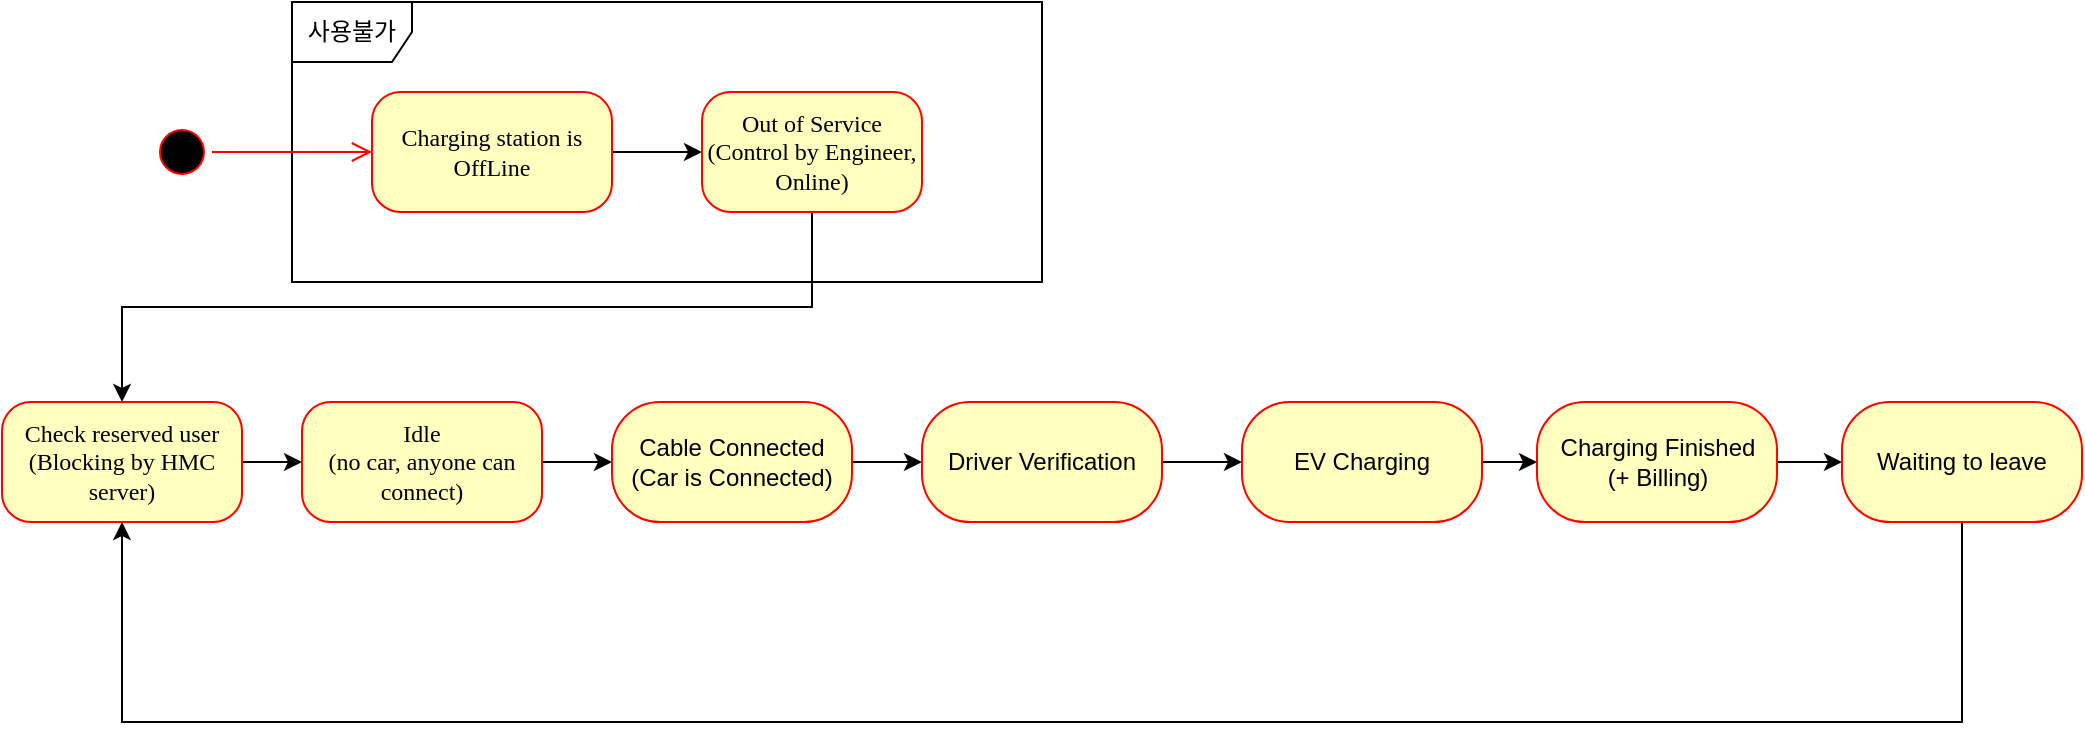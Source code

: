 <mxfile version="11.0.0" type="github"><diagram name="Page-1" id="58cdce13-f638-feb5-8d6f-7d28b1aa9fa0"><mxGraphModel dx="3162" dy="795" grid="1" gridSize="10" guides="1" tooltips="1" connect="1" arrows="1" fold="1" page="1" pageScale="1" pageWidth="1100" pageHeight="850" background="#ffffff" math="0" shadow="0"><root><mxCell id="0"/><mxCell id="1" parent="0"/><mxCell id="2a3bc250acf0617d-8" value="사용불가" style="shape=umlFrame;whiteSpace=wrap;html=1;rounded=1;shadow=0;comic=0;labelBackgroundColor=none;strokeColor=#000000;strokeWidth=1;fillColor=#ffffff;fontFamily=Verdana;fontSize=12;fontColor=#000000;align=center;" parent="1" vertex="1"><mxGeometry x="105" y="90" width="375" height="140" as="geometry"/></mxCell><mxCell id="382b91b5511bd0f7-1" value="" style="ellipse;html=1;shape=startState;fillColor=#000000;strokeColor=#ff0000;rounded=1;shadow=0;comic=0;labelBackgroundColor=none;fontFamily=Verdana;fontSize=12;fontColor=#000000;align=center;direction=south;" parent="1" vertex="1"><mxGeometry x="35" y="150" width="30" height="30" as="geometry"/></mxCell><mxCell id="K6YdmxIljgKntDXo46X_-21" style="edgeStyle=orthogonalEdgeStyle;rounded=0;orthogonalLoop=1;jettySize=auto;html=1;exitX=1;exitY=0.5;exitDx=0;exitDy=0;" edge="1" parent="1" source="382b91b5511bd0f7-6" target="382b91b5511bd0f7-7"><mxGeometry relative="1" as="geometry"/></mxCell><mxCell id="382b91b5511bd0f7-6" value="Charging station is OffLine" style="rounded=1;whiteSpace=wrap;html=1;arcSize=24;fillColor=#ffffc0;strokeColor=#ff0000;shadow=0;comic=0;labelBackgroundColor=none;fontFamily=Verdana;fontSize=12;fontColor=#000000;align=center;" parent="1" vertex="1"><mxGeometry x="145" y="135" width="120" height="60" as="geometry"/></mxCell><mxCell id="K6YdmxIljgKntDXo46X_-22" style="edgeStyle=orthogonalEdgeStyle;rounded=0;orthogonalLoop=1;jettySize=auto;html=1;exitX=0.5;exitY=1;exitDx=0;exitDy=0;" edge="1" parent="1" source="382b91b5511bd0f7-7" target="382b91b5511bd0f7-10"><mxGeometry relative="1" as="geometry"/></mxCell><mxCell id="382b91b5511bd0f7-7" value="Out of Service&lt;br&gt;(Control by Engineer, Online)" style="rounded=1;whiteSpace=wrap;html=1;arcSize=24;fillColor=#ffffc0;strokeColor=#ff0000;shadow=0;comic=0;labelBackgroundColor=none;fontFamily=Verdana;fontSize=12;fontColor=#000000;align=center;" parent="1" vertex="1"><mxGeometry x="310" y="135" width="110" height="60" as="geometry"/></mxCell><mxCell id="K6YdmxIljgKntDXo46X_-23" style="edgeStyle=orthogonalEdgeStyle;rounded=0;orthogonalLoop=1;jettySize=auto;html=1;exitX=1;exitY=0.5;exitDx=0;exitDy=0;entryX=0;entryY=0.5;entryDx=0;entryDy=0;" edge="1" parent="1" source="382b91b5511bd0f7-9" target="K6YdmxIljgKntDXo46X_-4"><mxGeometry relative="1" as="geometry"/></mxCell><mxCell id="382b91b5511bd0f7-9" value="Idle&lt;br&gt;(no car, anyone can connect)" style="rounded=1;whiteSpace=wrap;html=1;arcSize=24;fillColor=#ffffc0;strokeColor=#ff0000;shadow=0;comic=0;labelBackgroundColor=none;fontFamily=Verdana;fontSize=12;fontColor=#000000;align=center;" parent="1" vertex="1"><mxGeometry x="110" y="290" width="120" height="60" as="geometry"/></mxCell><mxCell id="K6YdmxIljgKntDXo46X_-34" style="edgeStyle=orthogonalEdgeStyle;rounded=0;orthogonalLoop=1;jettySize=auto;html=1;entryX=0;entryY=0.5;entryDx=0;entryDy=0;" edge="1" parent="1" source="382b91b5511bd0f7-10" target="382b91b5511bd0f7-9"><mxGeometry relative="1" as="geometry"/></mxCell><mxCell id="382b91b5511bd0f7-10" value="Check reserved user&lt;br&gt;(Blocking by HMC server)" style="rounded=1;whiteSpace=wrap;html=1;arcSize=24;fillColor=#ffffc0;strokeColor=#ff0000;shadow=0;comic=0;labelBackgroundColor=none;fontFamily=Verdana;fontSize=12;fontColor=#000000;align=center;" parent="1" vertex="1"><mxGeometry x="-40" y="290" width="120" height="60" as="geometry"/></mxCell><mxCell id="2a3bc250acf0617d-9" style="edgeStyle=orthogonalEdgeStyle;html=1;labelBackgroundColor=none;endArrow=open;endSize=8;strokeColor=#ff0000;fontFamily=Verdana;fontSize=12;align=left;" parent="1" source="382b91b5511bd0f7-1" target="382b91b5511bd0f7-6" edge="1"><mxGeometry relative="1" as="geometry"/></mxCell><mxCell id="K6YdmxIljgKntDXo46X_-24" style="edgeStyle=orthogonalEdgeStyle;rounded=0;orthogonalLoop=1;jettySize=auto;html=1;exitX=1;exitY=0.5;exitDx=0;exitDy=0;entryX=0;entryY=0.5;entryDx=0;entryDy=0;" edge="1" parent="1" source="K6YdmxIljgKntDXo46X_-4" target="K6YdmxIljgKntDXo46X_-16"><mxGeometry relative="1" as="geometry"/></mxCell><mxCell id="K6YdmxIljgKntDXo46X_-4" value="Cable Connected&lt;br&gt;(Car is Connected)" style="rounded=1;whiteSpace=wrap;html=1;arcSize=40;fontColor=#000000;fillColor=#ffffc0;strokeColor=#ff0000;" vertex="1" parent="1"><mxGeometry x="265" y="290" width="120" height="60" as="geometry"/></mxCell><mxCell id="K6YdmxIljgKntDXo46X_-26" style="edgeStyle=orthogonalEdgeStyle;rounded=0;orthogonalLoop=1;jettySize=auto;html=1;exitX=1;exitY=0.5;exitDx=0;exitDy=0;entryX=0;entryY=0.5;entryDx=0;entryDy=0;" edge="1" parent="1" source="K6YdmxIljgKntDXo46X_-6" target="K6YdmxIljgKntDXo46X_-8"><mxGeometry relative="1" as="geometry"/></mxCell><mxCell id="K6YdmxIljgKntDXo46X_-6" value="EV Charging" style="rounded=1;whiteSpace=wrap;html=1;arcSize=40;fontColor=#000000;fillColor=#ffffc0;strokeColor=#ff0000;" vertex="1" parent="1"><mxGeometry x="580" y="290" width="120" height="60" as="geometry"/></mxCell><mxCell id="K6YdmxIljgKntDXo46X_-27" style="edgeStyle=orthogonalEdgeStyle;rounded=0;orthogonalLoop=1;jettySize=auto;html=1;exitX=1;exitY=0.5;exitDx=0;exitDy=0;" edge="1" parent="1" source="K6YdmxIljgKntDXo46X_-8" target="K6YdmxIljgKntDXo46X_-10"><mxGeometry relative="1" as="geometry"/></mxCell><mxCell id="K6YdmxIljgKntDXo46X_-8" value="Charging Finished&lt;br&gt;(+ Billing)" style="rounded=1;whiteSpace=wrap;html=1;arcSize=40;fontColor=#000000;fillColor=#ffffc0;strokeColor=#ff0000;" vertex="1" parent="1"><mxGeometry x="727.5" y="290" width="120" height="60" as="geometry"/></mxCell><mxCell id="K6YdmxIljgKntDXo46X_-35" style="edgeStyle=orthogonalEdgeStyle;rounded=0;orthogonalLoop=1;jettySize=auto;html=1;exitX=0.5;exitY=1;exitDx=0;exitDy=0;entryX=0.5;entryY=1;entryDx=0;entryDy=0;" edge="1" parent="1" source="K6YdmxIljgKntDXo46X_-10" target="382b91b5511bd0f7-10"><mxGeometry relative="1" as="geometry"><Array as="points"><mxPoint x="940" y="450"/><mxPoint x="20" y="450"/></Array></mxGeometry></mxCell><mxCell id="K6YdmxIljgKntDXo46X_-10" value="Waiting to leave" style="rounded=1;whiteSpace=wrap;html=1;arcSize=40;fontColor=#000000;fillColor=#ffffc0;strokeColor=#ff0000;" vertex="1" parent="1"><mxGeometry x="880" y="290" width="120" height="60" as="geometry"/></mxCell><mxCell id="K6YdmxIljgKntDXo46X_-25" style="edgeStyle=orthogonalEdgeStyle;rounded=0;orthogonalLoop=1;jettySize=auto;html=1;exitX=1;exitY=0.5;exitDx=0;exitDy=0;" edge="1" parent="1" source="K6YdmxIljgKntDXo46X_-16" target="K6YdmxIljgKntDXo46X_-6"><mxGeometry relative="1" as="geometry"/></mxCell><mxCell id="K6YdmxIljgKntDXo46X_-16" value="Driver Verification" style="rounded=1;whiteSpace=wrap;html=1;arcSize=40;fontColor=#000000;fillColor=#ffffc0;strokeColor=#ff0000;" vertex="1" parent="1"><mxGeometry x="420" y="290" width="120" height="60" as="geometry"/></mxCell></root></mxGraphModel></diagram></mxfile>